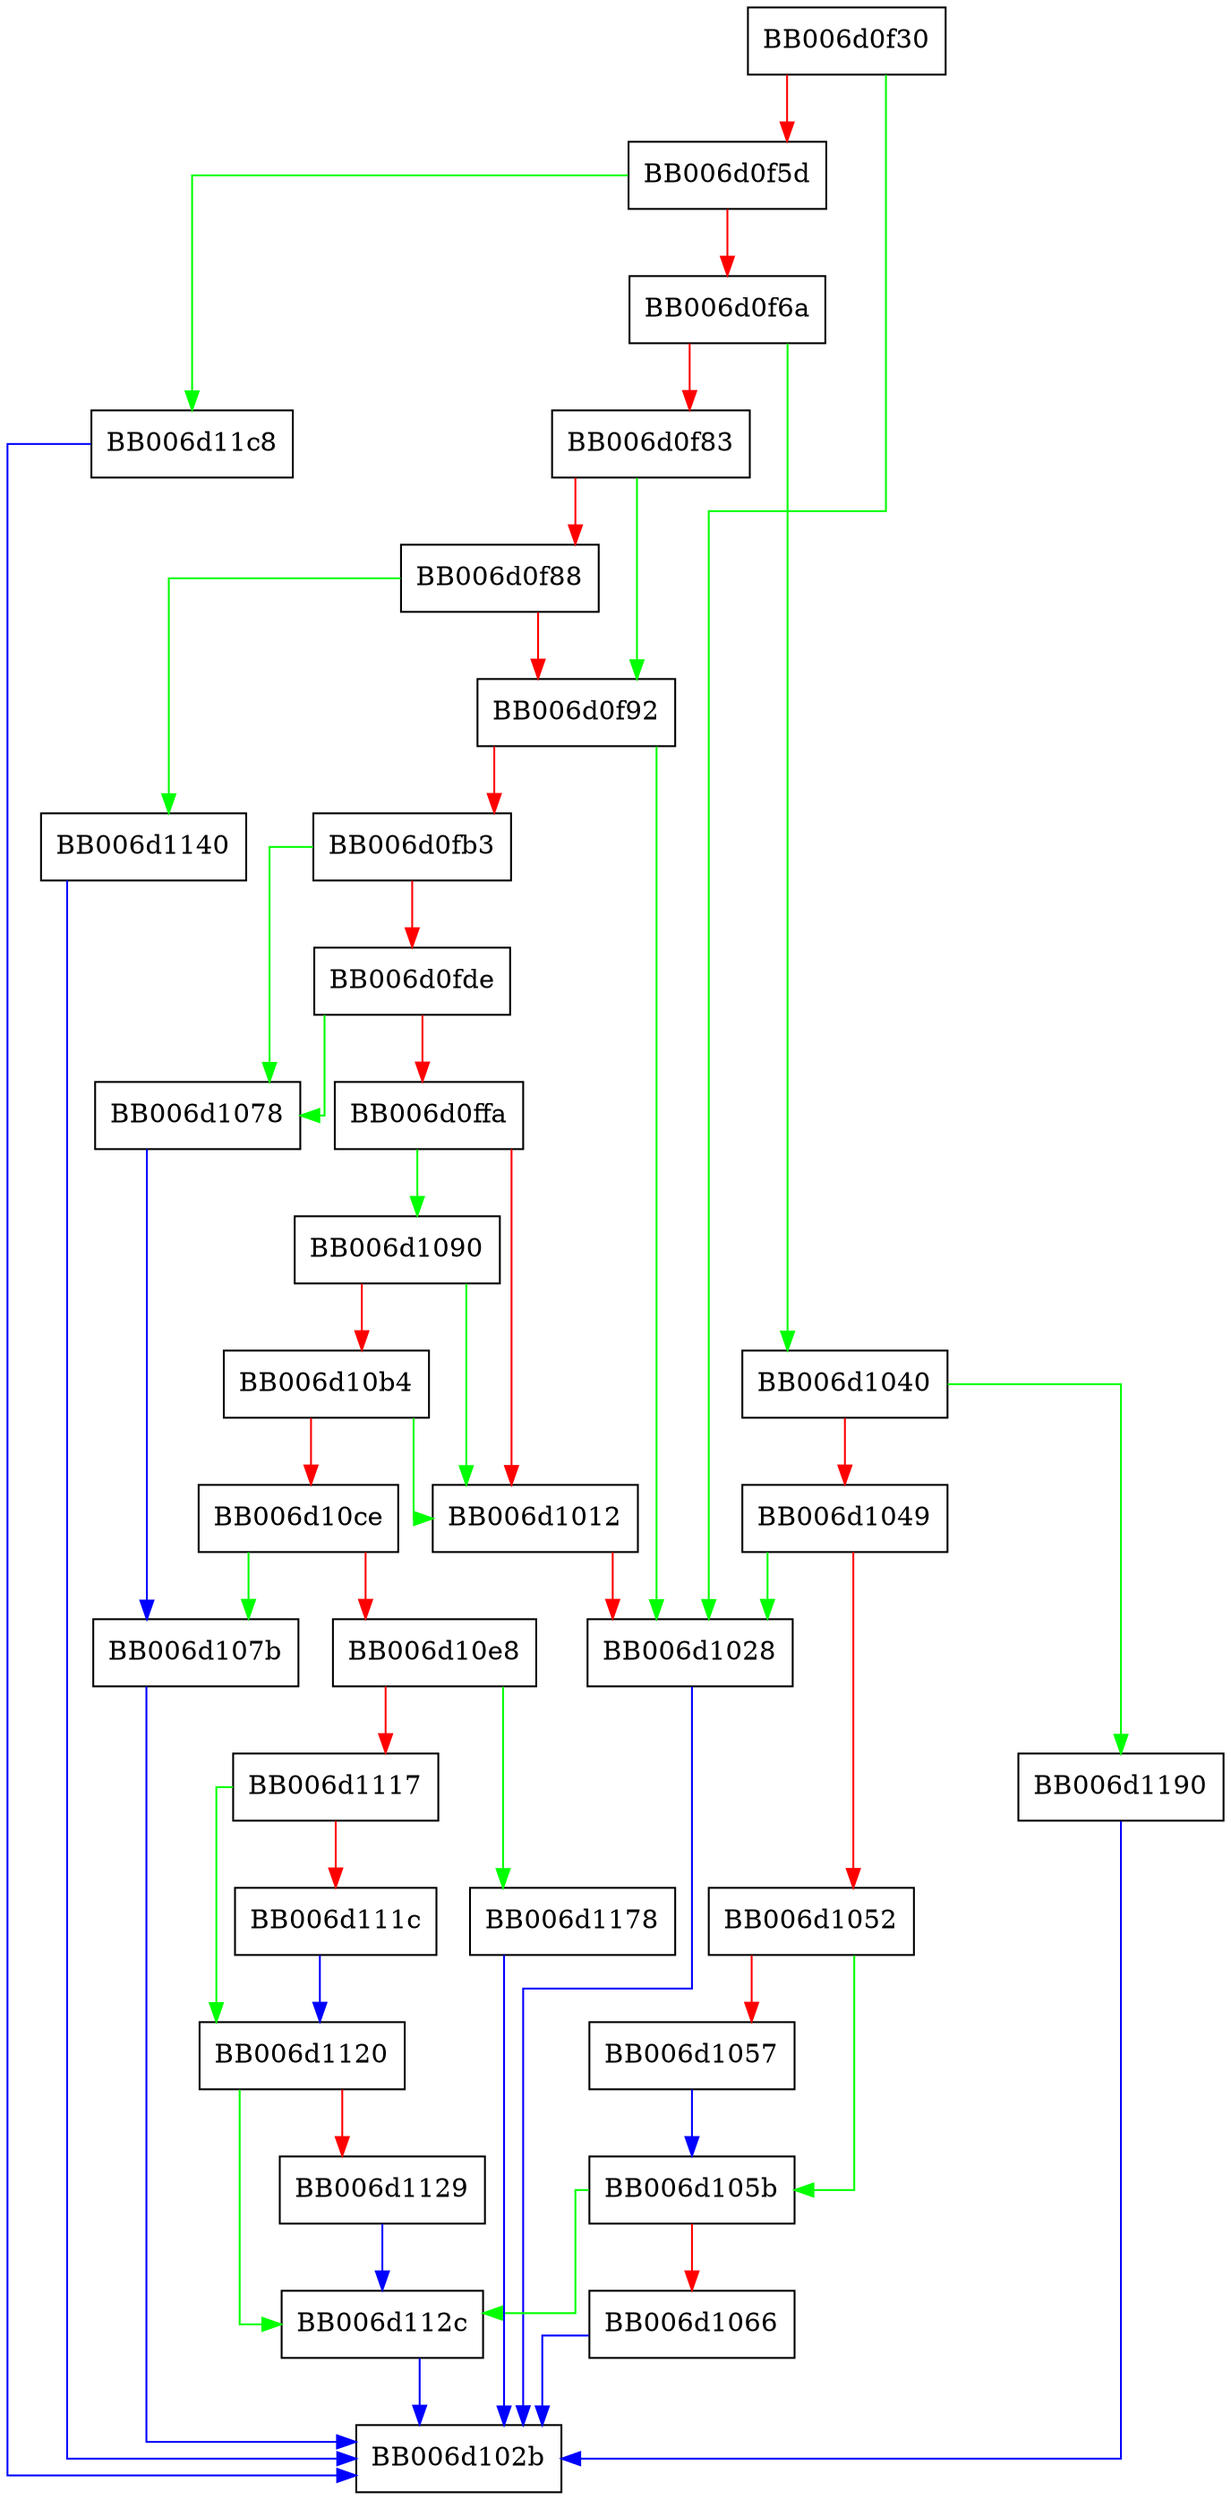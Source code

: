 digraph rsakem_generate {
  node [shape="box"];
  graph [splines=ortho];
  BB006d0f30 -> BB006d1028 [color="green"];
  BB006d0f30 -> BB006d0f5d [color="red"];
  BB006d0f5d -> BB006d11c8 [color="green"];
  BB006d0f5d -> BB006d0f6a [color="red"];
  BB006d0f6a -> BB006d1040 [color="green"];
  BB006d0f6a -> BB006d0f83 [color="red"];
  BB006d0f83 -> BB006d0f92 [color="green"];
  BB006d0f83 -> BB006d0f88 [color="red"];
  BB006d0f88 -> BB006d1140 [color="green"];
  BB006d0f88 -> BB006d0f92 [color="red"];
  BB006d0f92 -> BB006d1028 [color="green"];
  BB006d0f92 -> BB006d0fb3 [color="red"];
  BB006d0fb3 -> BB006d1078 [color="green"];
  BB006d0fb3 -> BB006d0fde [color="red"];
  BB006d0fde -> BB006d1078 [color="green"];
  BB006d0fde -> BB006d0ffa [color="red"];
  BB006d0ffa -> BB006d1090 [color="green"];
  BB006d0ffa -> BB006d1012 [color="red"];
  BB006d1012 -> BB006d1028 [color="red"];
  BB006d1028 -> BB006d102b [color="blue"];
  BB006d1040 -> BB006d1190 [color="green"];
  BB006d1040 -> BB006d1049 [color="red"];
  BB006d1049 -> BB006d1028 [color="green"];
  BB006d1049 -> BB006d1052 [color="red"];
  BB006d1052 -> BB006d105b [color="green"];
  BB006d1052 -> BB006d1057 [color="red"];
  BB006d1057 -> BB006d105b [color="blue"];
  BB006d105b -> BB006d112c [color="green"];
  BB006d105b -> BB006d1066 [color="red"];
  BB006d1066 -> BB006d102b [color="blue"];
  BB006d1078 -> BB006d107b [color="blue"];
  BB006d107b -> BB006d102b [color="blue"];
  BB006d1090 -> BB006d1012 [color="green"];
  BB006d1090 -> BB006d10b4 [color="red"];
  BB006d10b4 -> BB006d1012 [color="green"];
  BB006d10b4 -> BB006d10ce [color="red"];
  BB006d10ce -> BB006d107b [color="green"];
  BB006d10ce -> BB006d10e8 [color="red"];
  BB006d10e8 -> BB006d1178 [color="green"];
  BB006d10e8 -> BB006d1117 [color="red"];
  BB006d1117 -> BB006d1120 [color="green"];
  BB006d1117 -> BB006d111c [color="red"];
  BB006d111c -> BB006d1120 [color="blue"];
  BB006d1120 -> BB006d112c [color="green"];
  BB006d1120 -> BB006d1129 [color="red"];
  BB006d1129 -> BB006d112c [color="blue"];
  BB006d112c -> BB006d102b [color="blue"];
  BB006d1140 -> BB006d102b [color="blue"];
  BB006d1178 -> BB006d102b [color="blue"];
  BB006d1190 -> BB006d102b [color="blue"];
  BB006d11c8 -> BB006d102b [color="blue"];
}